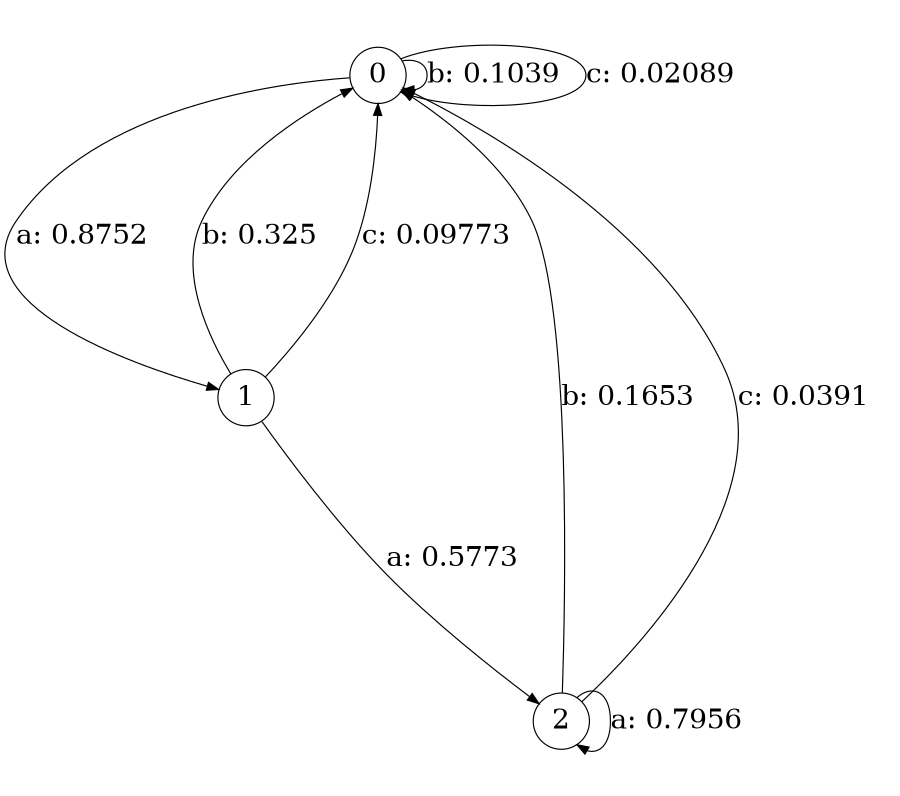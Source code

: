 digraph "d7-500nw-t0-cen-SML" {
size = "6,8.5";
ratio = "fill";
node [shape = circle];
node [fontsize = 24];
edge [fontsize = 24];
0 -> 1 [label = "a: 0.8752   "];
0 -> 0 [label = "b: 0.1039   "];
0 -> 0 [label = "c: 0.02089  "];
1 -> 2 [label = "a: 0.5773   "];
1 -> 0 [label = "b: 0.325    "];
1 -> 0 [label = "c: 0.09773  "];
2 -> 2 [label = "a: 0.7956   "];
2 -> 0 [label = "b: 0.1653   "];
2 -> 0 [label = "c: 0.0391   "];
}